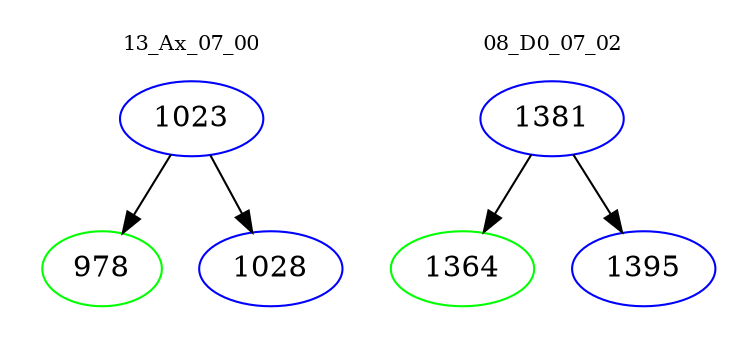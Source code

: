 digraph{
subgraph cluster_0 {
color = white
label = "13_Ax_07_00";
fontsize=10;
T0_1023 [label="1023", color="blue"]
T0_1023 -> T0_978 [color="black"]
T0_978 [label="978", color="green"]
T0_1023 -> T0_1028 [color="black"]
T0_1028 [label="1028", color="blue"]
}
subgraph cluster_1 {
color = white
label = "08_D0_07_02";
fontsize=10;
T1_1381 [label="1381", color="blue"]
T1_1381 -> T1_1364 [color="black"]
T1_1364 [label="1364", color="green"]
T1_1381 -> T1_1395 [color="black"]
T1_1395 [label="1395", color="blue"]
}
}
